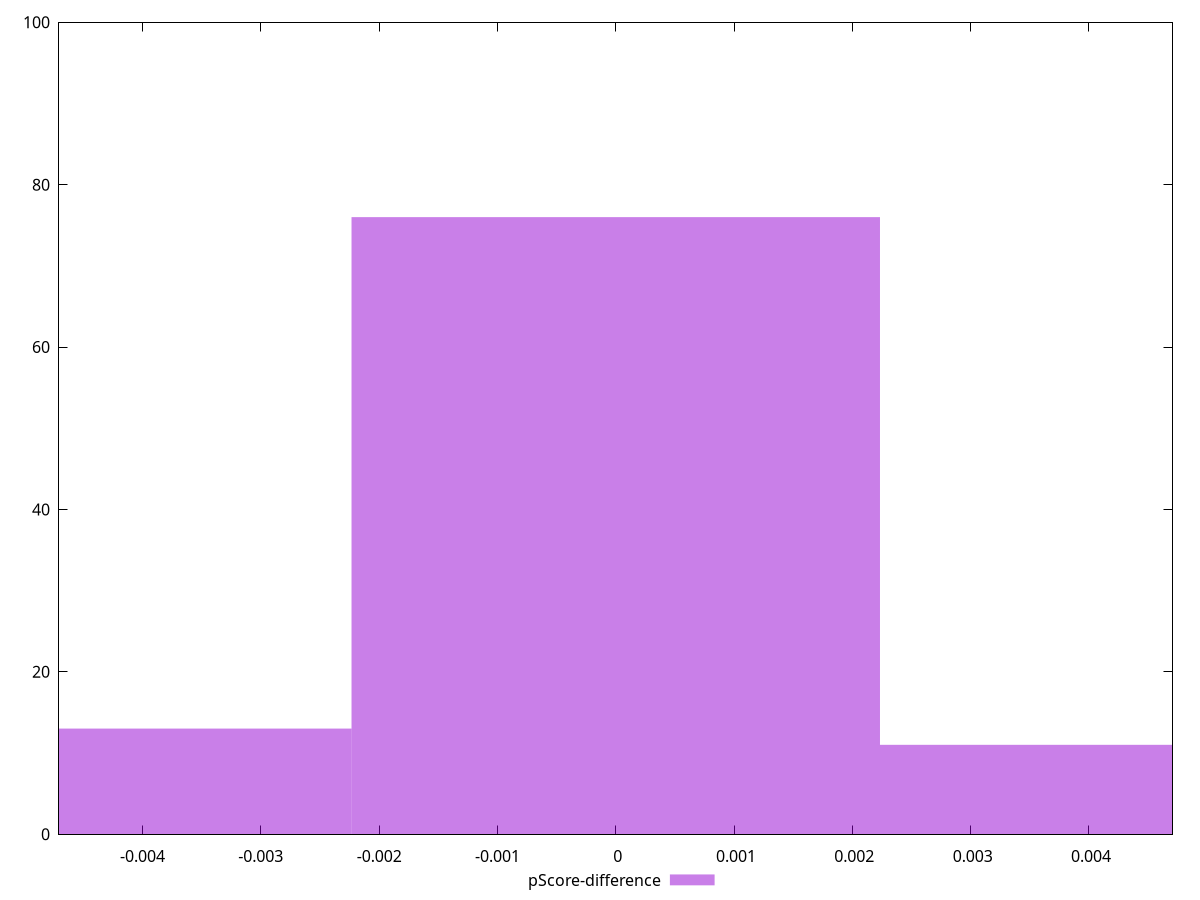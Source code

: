 reset

$pScoreDifference <<EOF
0.004466854510843544 11
0 76
-0.004466854510843544 13
EOF

set key outside below
set boxwidth 0.004466854510843544
set xrange [-0.004705882352941199:0.004705882352941185]
set yrange [0:100]
set trange [0:100]
set style fill transparent solid 0.5 noborder
set terminal svg size 640, 490 enhanced background rgb 'white'
set output "report/report_00029_2021-02-24T13-36-40.390Z/unused-javascript/samples/music/pScore-difference/histogram.svg"

plot $pScoreDifference title "pScore-difference" with boxes

reset
